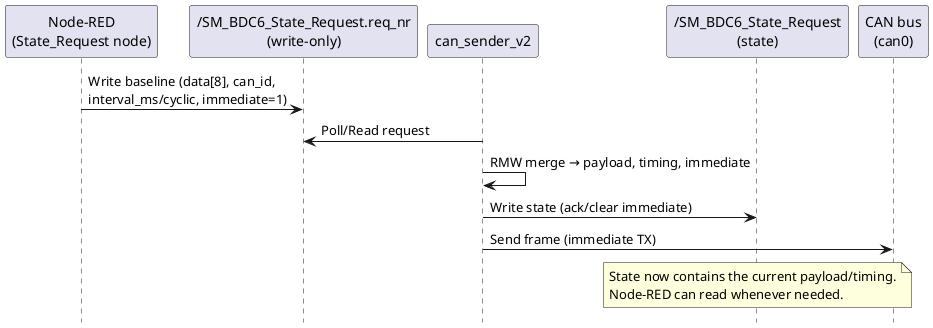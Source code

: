 @startuml
hide footbox
skinparam shadowing false
participant "Node-RED\n(State_Request node)" as NR
participant "/SM_BDC6_State_Request.req_nr\n(write-only)" as REQ
participant "can_sender_v2" as SND
participant "/SM_BDC6_State_Request\n(state)" as STATE
participant "CAN bus\n(can0)" as CAN

NR -> REQ : Write baseline (data[8], can_id,\ninterval_ms/cyclic, immediate=1)
SND -> REQ : Poll/Read request
SND -> SND : RMW merge → payload, timing, immediate
SND -> STATE : Write state (ack/clear immediate)
SND -> CAN : Send frame (immediate TX)

note over STATE
State now contains the current payload/timing.
Node-RED can read whenever needed.
end note
@enduml

